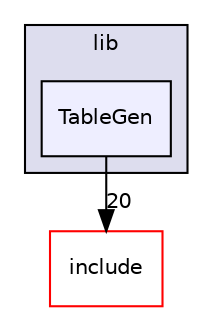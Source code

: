 digraph "lib/TableGen" {
  bgcolor=transparent;
  compound=true
  node [ fontsize="10", fontname="Helvetica"];
  edge [ labelfontsize="10", labelfontname="Helvetica"];
  subgraph clusterdir_97aefd0d527b934f1d99a682da8fe6a9 {
    graph [ bgcolor="#ddddee", pencolor="black", label="lib" fontname="Helvetica", fontsize="10", URL="dir_97aefd0d527b934f1d99a682da8fe6a9.html"]
  dir_c06f24fb33ff4a816b120f93e814fbca [shape=box, label="TableGen", style="filled", fillcolor="#eeeeff", pencolor="black", URL="dir_c06f24fb33ff4a816b120f93e814fbca.html"];
  }
  dir_d44c64559bbebec7f509842c48db8b23 [shape=box label="include" color="red" URL="dir_d44c64559bbebec7f509842c48db8b23.html"];
  dir_c06f24fb33ff4a816b120f93e814fbca->dir_d44c64559bbebec7f509842c48db8b23 [headlabel="20", labeldistance=1.5 headhref="dir_000100_000000.html"];
}
